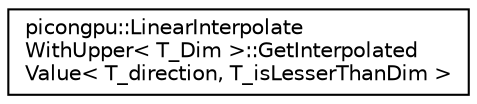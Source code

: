 digraph "Graphical Class Hierarchy"
{
 // LATEX_PDF_SIZE
  edge [fontname="Helvetica",fontsize="10",labelfontname="Helvetica",labelfontsize="10"];
  node [fontname="Helvetica",fontsize="10",shape=record];
  rankdir="LR";
  Node0 [label="picongpu::LinearInterpolate\lWithUpper\< T_Dim \>::GetInterpolated\lValue\< T_direction, T_isLesserThanDim \>",height=0.2,width=0.4,color="black", fillcolor="white", style="filled",URL="$structpicongpu_1_1_linear_interpolate_with_upper_1_1_get_interpolated_value.html",tooltip="calculate the linear interpolation for a given direction"];
}
